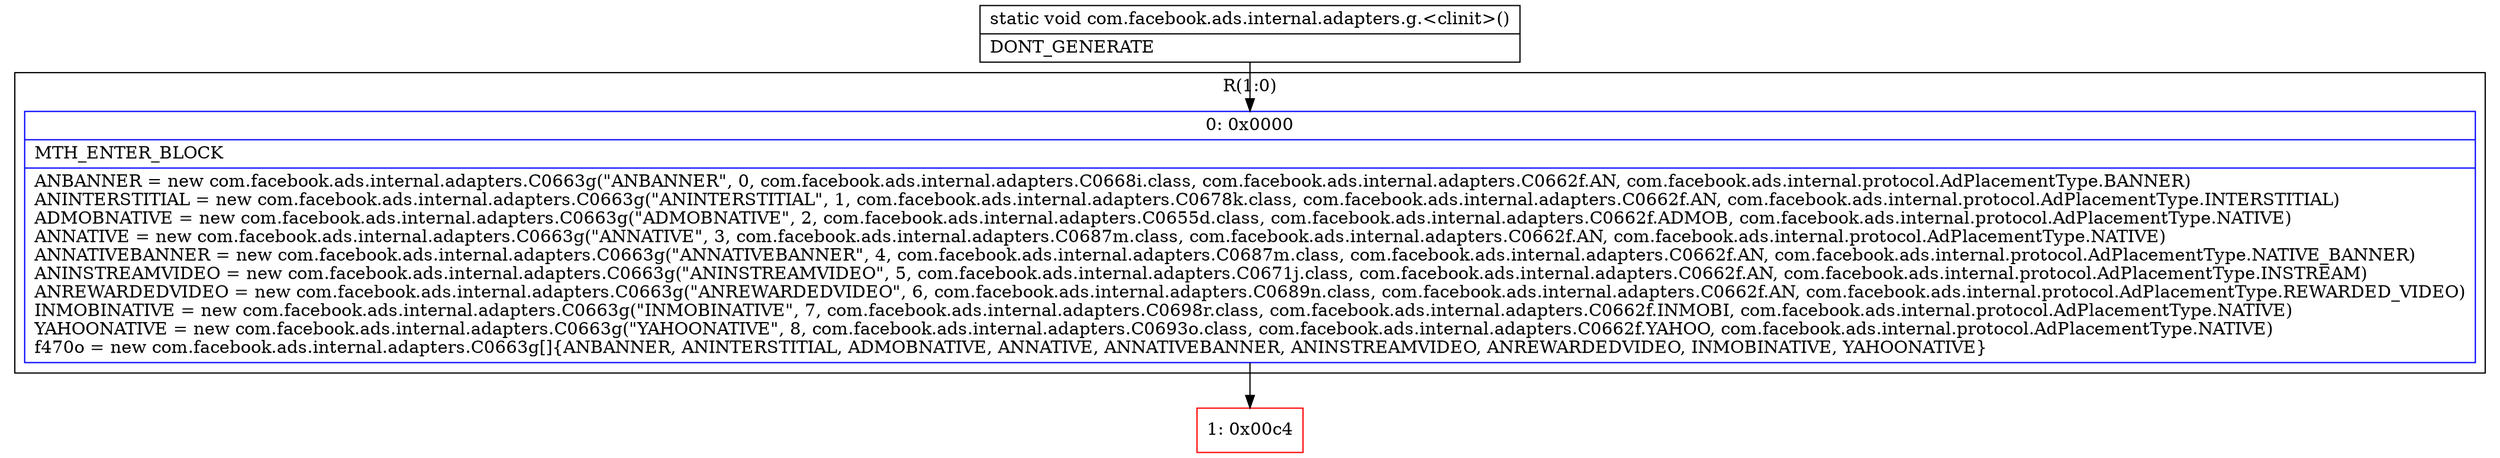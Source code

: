 digraph "CFG forcom.facebook.ads.internal.adapters.g.\<clinit\>()V" {
subgraph cluster_Region_92678766 {
label = "R(1:0)";
node [shape=record,color=blue];
Node_0 [shape=record,label="{0\:\ 0x0000|MTH_ENTER_BLOCK\l|ANBANNER = new com.facebook.ads.internal.adapters.C0663g(\"ANBANNER\", 0, com.facebook.ads.internal.adapters.C0668i.class, com.facebook.ads.internal.adapters.C0662f.AN, com.facebook.ads.internal.protocol.AdPlacementType.BANNER)\lANINTERSTITIAL = new com.facebook.ads.internal.adapters.C0663g(\"ANINTERSTITIAL\", 1, com.facebook.ads.internal.adapters.C0678k.class, com.facebook.ads.internal.adapters.C0662f.AN, com.facebook.ads.internal.protocol.AdPlacementType.INTERSTITIAL)\lADMOBNATIVE = new com.facebook.ads.internal.adapters.C0663g(\"ADMOBNATIVE\", 2, com.facebook.ads.internal.adapters.C0655d.class, com.facebook.ads.internal.adapters.C0662f.ADMOB, com.facebook.ads.internal.protocol.AdPlacementType.NATIVE)\lANNATIVE = new com.facebook.ads.internal.adapters.C0663g(\"ANNATIVE\", 3, com.facebook.ads.internal.adapters.C0687m.class, com.facebook.ads.internal.adapters.C0662f.AN, com.facebook.ads.internal.protocol.AdPlacementType.NATIVE)\lANNATIVEBANNER = new com.facebook.ads.internal.adapters.C0663g(\"ANNATIVEBANNER\", 4, com.facebook.ads.internal.adapters.C0687m.class, com.facebook.ads.internal.adapters.C0662f.AN, com.facebook.ads.internal.protocol.AdPlacementType.NATIVE_BANNER)\lANINSTREAMVIDEO = new com.facebook.ads.internal.adapters.C0663g(\"ANINSTREAMVIDEO\", 5, com.facebook.ads.internal.adapters.C0671j.class, com.facebook.ads.internal.adapters.C0662f.AN, com.facebook.ads.internal.protocol.AdPlacementType.INSTREAM)\lANREWARDEDVIDEO = new com.facebook.ads.internal.adapters.C0663g(\"ANREWARDEDVIDEO\", 6, com.facebook.ads.internal.adapters.C0689n.class, com.facebook.ads.internal.adapters.C0662f.AN, com.facebook.ads.internal.protocol.AdPlacementType.REWARDED_VIDEO)\lINMOBINATIVE = new com.facebook.ads.internal.adapters.C0663g(\"INMOBINATIVE\", 7, com.facebook.ads.internal.adapters.C0698r.class, com.facebook.ads.internal.adapters.C0662f.INMOBI, com.facebook.ads.internal.protocol.AdPlacementType.NATIVE)\lYAHOONATIVE = new com.facebook.ads.internal.adapters.C0663g(\"YAHOONATIVE\", 8, com.facebook.ads.internal.adapters.C0693o.class, com.facebook.ads.internal.adapters.C0662f.YAHOO, com.facebook.ads.internal.protocol.AdPlacementType.NATIVE)\lf470o = new com.facebook.ads.internal.adapters.C0663g[]\{ANBANNER, ANINTERSTITIAL, ADMOBNATIVE, ANNATIVE, ANNATIVEBANNER, ANINSTREAMVIDEO, ANREWARDEDVIDEO, INMOBINATIVE, YAHOONATIVE\}\l}"];
}
Node_1 [shape=record,color=red,label="{1\:\ 0x00c4}"];
MethodNode[shape=record,label="{static void com.facebook.ads.internal.adapters.g.\<clinit\>()  | DONT_GENERATE\l}"];
MethodNode -> Node_0;
Node_0 -> Node_1;
}

